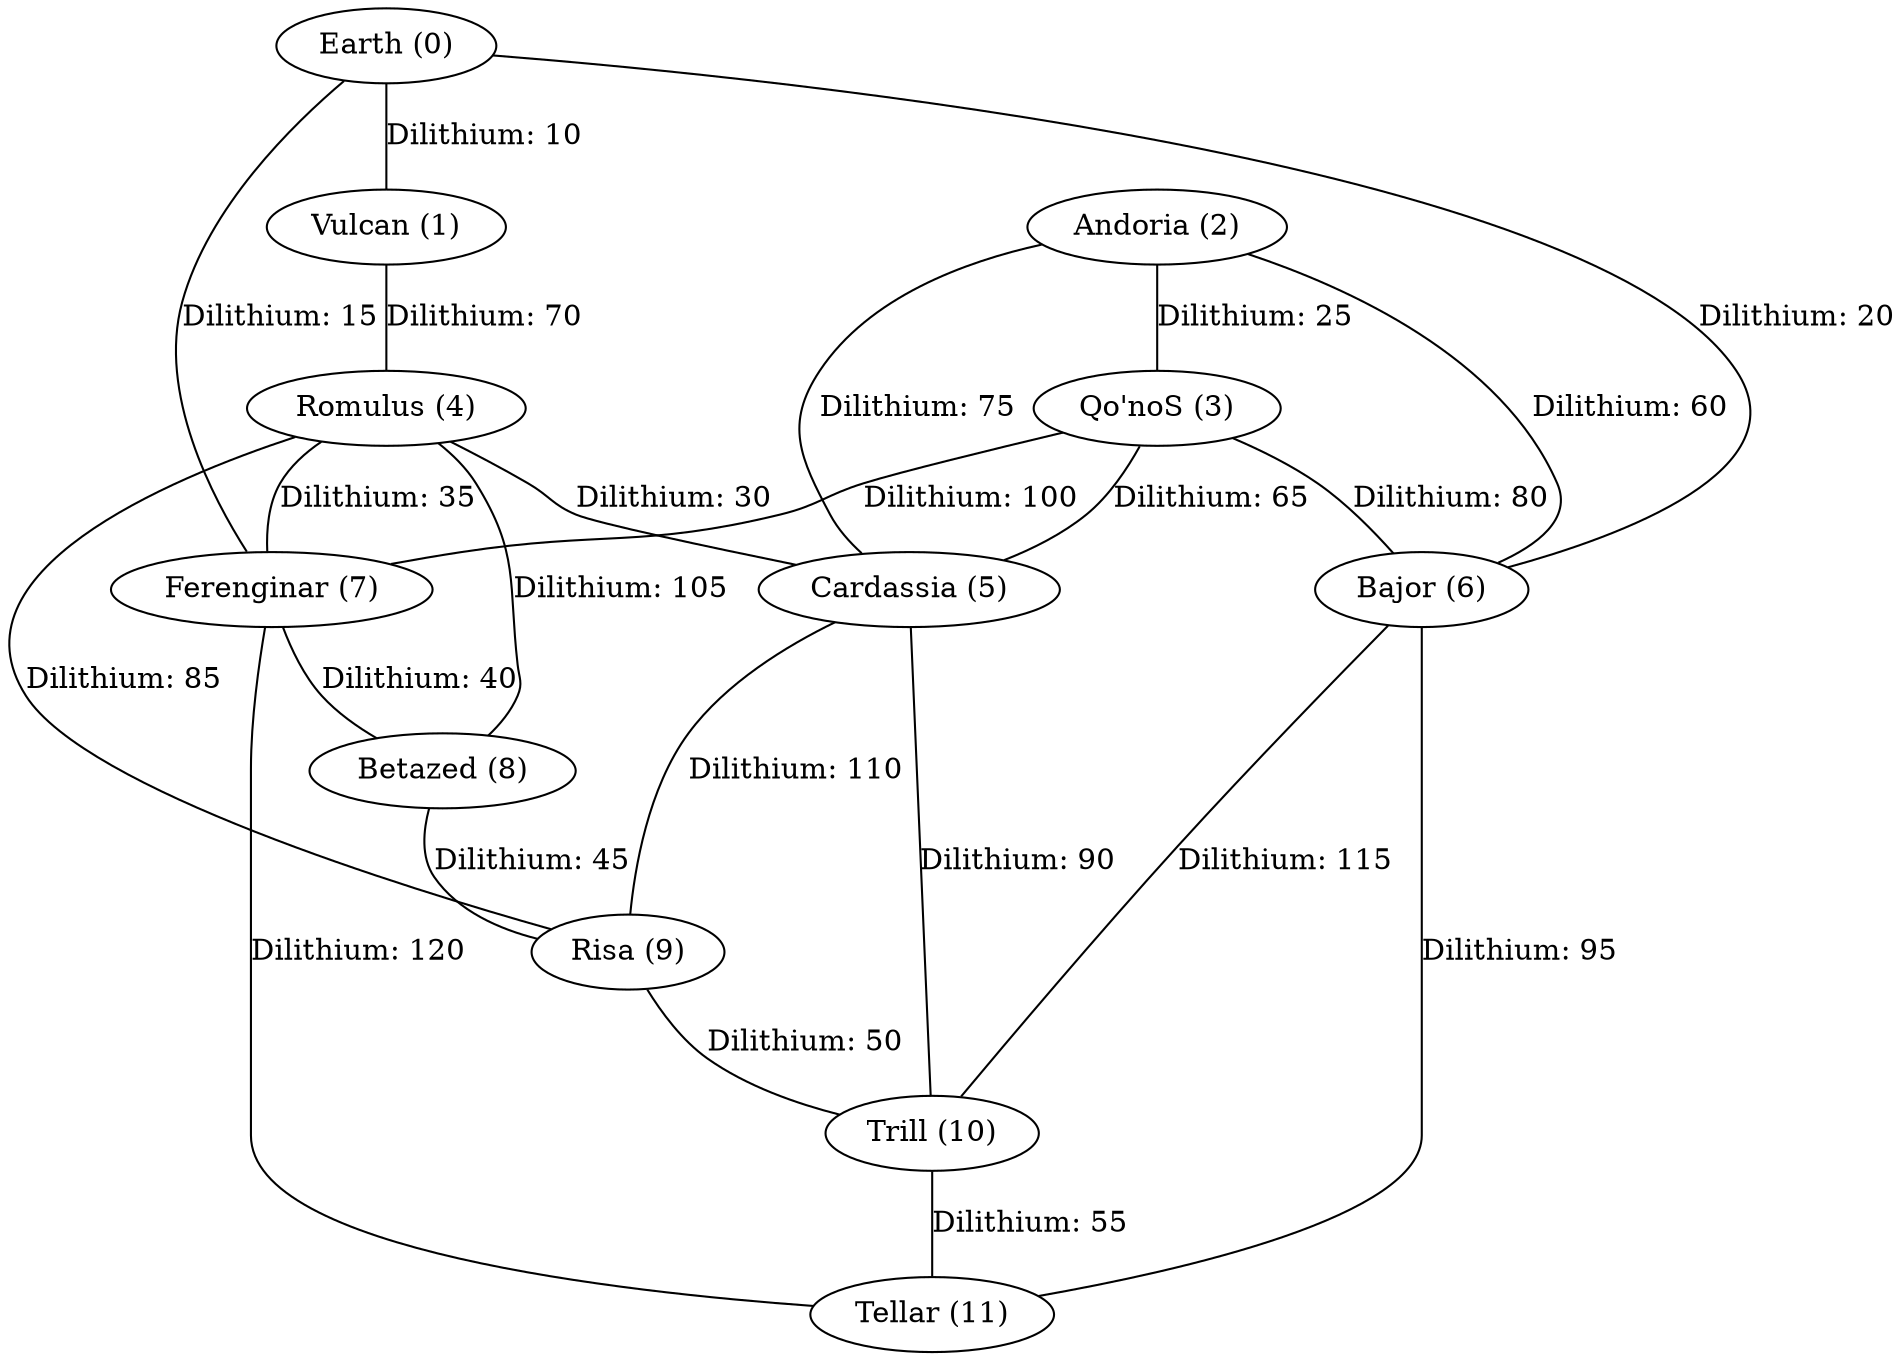 graph G {
    "Earth (0)" -- "Vulcan (1)" [label="Dilithium: 10"];
    "Earth (0)" -- "Ferenginar (7)" [label="Dilithium: 15"];
    "Earth (0)" -- "Bajor (6)" [label="Dilithium: 20"];
    "Vulcan (1)" -- "Romulus (4)" [label="Dilithium: 70"];
    "Andoria (2)" -- "Qo'noS (3)" [label="Dilithium: 25"];
    "Andoria (2)" -- "Bajor (6)" [label="Dilithium: 60"];
    "Andoria (2)" -- "Cardassia (5)" [label="Dilithium: 75"];
    "Qo'noS (3)" -- "Cardassia (5)" [label="Dilithium: 65"];
    "Qo'noS (3)" -- "Bajor (6)" [label="Dilithium: 80"];
    "Qo'noS (3)" -- "Ferenginar (7)" [label="Dilithium: 100"];
    "Romulus (4)" -- "Cardassia (5)" [label="Dilithium: 30"];
    "Romulus (4)" -- "Ferenginar (7)" [label="Dilithium: 35"];
    "Romulus (4)" -- "Risa (9)" [label="Dilithium: 85"];
    "Romulus (4)" -- "Betazed (8)" [label="Dilithium: 105"];
    "Cardassia (5)" -- "Trill (10)" [label="Dilithium: 90"];
    "Cardassia (5)" -- "Risa (9)" [label="Dilithium: 110"];
    "Bajor (6)" -- "Tellar (11)" [label="Dilithium: 95"];
    "Bajor (6)" -- "Trill (10)" [label="Dilithium: 115"];
    "Ferenginar (7)" -- "Betazed (8)" [label="Dilithium: 40"];
    "Ferenginar (7)" -- "Tellar (11)" [label="Dilithium: 120"];
    "Betazed (8)" -- "Risa (9)" [label="Dilithium: 45"];
    "Risa (9)" -- "Trill (10)" [label="Dilithium: 50"];
    "Trill (10)" -- "Tellar (11)" [label="Dilithium: 55"];
}
